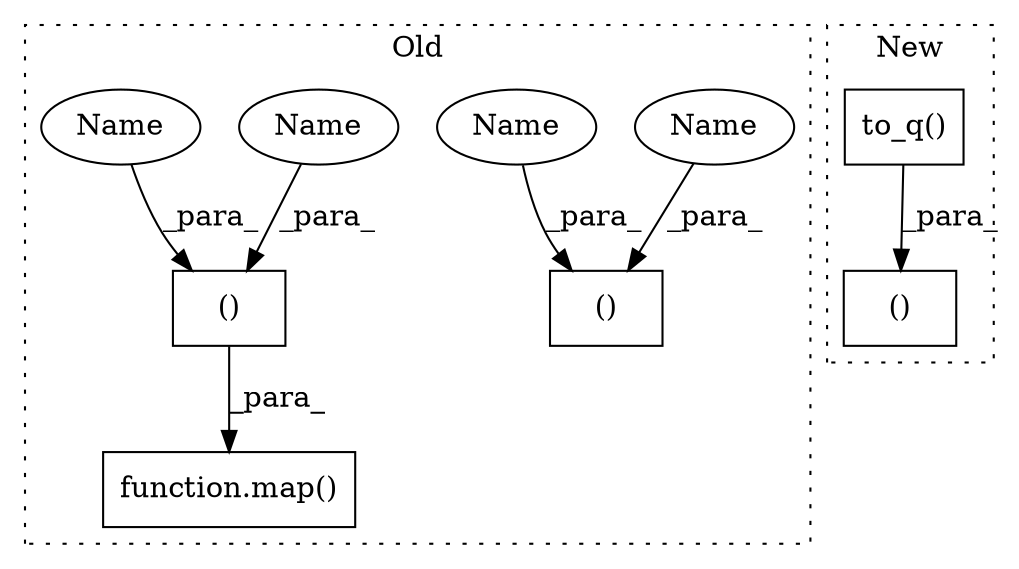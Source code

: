 digraph G {
subgraph cluster0 {
1 [label="()" a="54" s="1294" l="3" shape="box"];
4 [label="function.map()" a="75" s="1211,1298" l="4,1" shape="box"];
5 [label="()" a="54" s="1205" l="3" shape="box"];
6 [label="Name" a="87" s="1204" l="1" shape="ellipse"];
7 [label="Name" a="87" s="1293" l="1" shape="ellipse"];
8 [label="Name" a="87" s="1207" l="1" shape="ellipse"];
9 [label="Name" a="87" s="1296" l="1" shape="ellipse"];
label = "Old";
style="dotted";
}
subgraph cluster1 {
2 [label="to_q()" a="75" s="1188,1199" l="10,1" shape="box"];
3 [label="()" a="54" s="1200" l="34" shape="box"];
label = "New";
style="dotted";
}
1 -> 4 [label="_para_"];
2 -> 3 [label="_para_"];
6 -> 5 [label="_para_"];
7 -> 1 [label="_para_"];
8 -> 5 [label="_para_"];
9 -> 1 [label="_para_"];
}